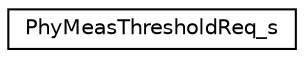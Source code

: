 digraph "Graphical Class Hierarchy"
{
 // LATEX_PDF_SIZE
  edge [fontname="Helvetica",fontsize="10",labelfontname="Helvetica",labelfontsize="10"];
  node [fontname="Helvetica",fontsize="10",shape=record];
  rankdir="LR";
  Node0 [label="PhyMeasThresholdReq_s",height=0.2,width=0.4,color="black", fillcolor="white", style="filled",URL="$structPhyMeasThresholdReq__s.html",tooltip=" "];
}
